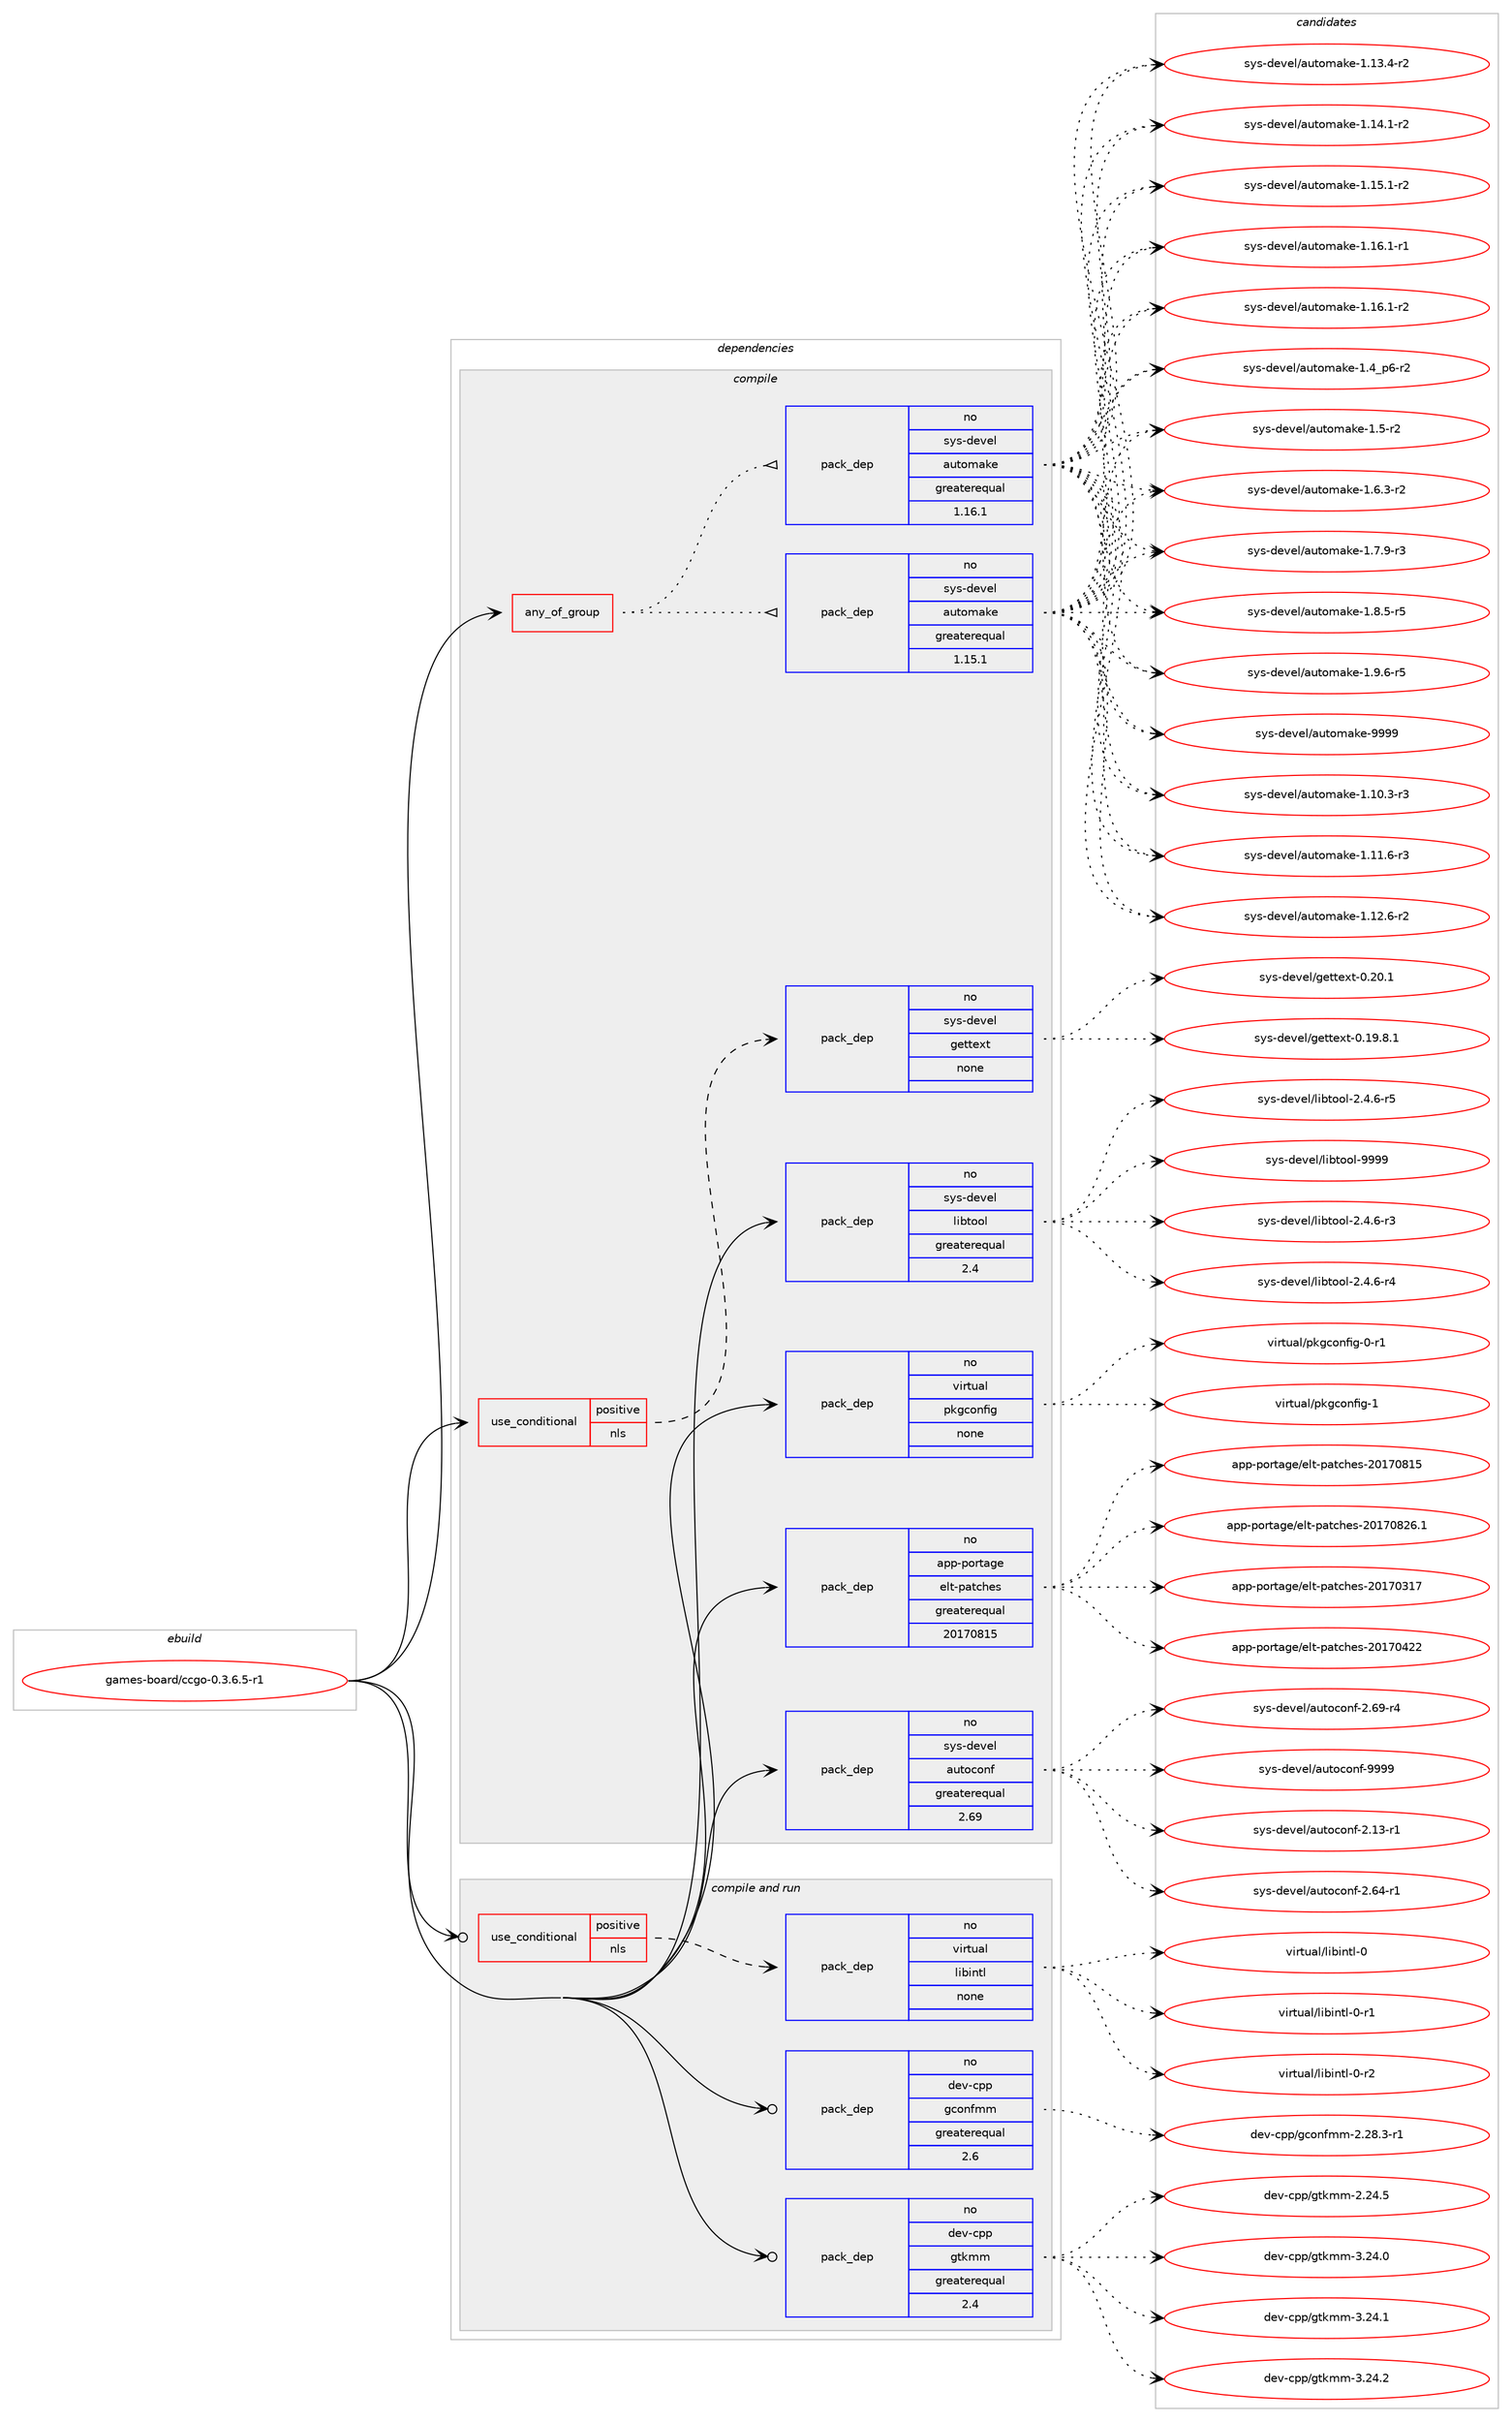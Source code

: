 digraph prolog {

# *************
# Graph options
# *************

newrank=true;
concentrate=true;
compound=true;
graph [rankdir=LR,fontname=Helvetica,fontsize=10,ranksep=1.5];#, ranksep=2.5, nodesep=0.2];
edge  [arrowhead=vee];
node  [fontname=Helvetica,fontsize=10];

# **********
# The ebuild
# **********

subgraph cluster_leftcol {
color=gray;
rank=same;
label=<<i>ebuild</i>>;
id [label="games-board/ccgo-0.3.6.5-r1", color=red, width=4, href="../games-board/ccgo-0.3.6.5-r1.svg"];
}

# ****************
# The dependencies
# ****************

subgraph cluster_midcol {
color=gray;
label=<<i>dependencies</i>>;
subgraph cluster_compile {
fillcolor="#eeeeee";
style=filled;
label=<<i>compile</i>>;
subgraph any11909 {
dependency737278 [label=<<TABLE BORDER="0" CELLBORDER="1" CELLSPACING="0" CELLPADDING="4"><TR><TD CELLPADDING="10">any_of_group</TD></TR></TABLE>>, shape=none, color=red];subgraph pack540768 {
dependency737279 [label=<<TABLE BORDER="0" CELLBORDER="1" CELLSPACING="0" CELLPADDING="4" WIDTH="220"><TR><TD ROWSPAN="6" CELLPADDING="30">pack_dep</TD></TR><TR><TD WIDTH="110">no</TD></TR><TR><TD>sys-devel</TD></TR><TR><TD>automake</TD></TR><TR><TD>greaterequal</TD></TR><TR><TD>1.16.1</TD></TR></TABLE>>, shape=none, color=blue];
}
dependency737278:e -> dependency737279:w [weight=20,style="dotted",arrowhead="oinv"];
subgraph pack540769 {
dependency737280 [label=<<TABLE BORDER="0" CELLBORDER="1" CELLSPACING="0" CELLPADDING="4" WIDTH="220"><TR><TD ROWSPAN="6" CELLPADDING="30">pack_dep</TD></TR><TR><TD WIDTH="110">no</TD></TR><TR><TD>sys-devel</TD></TR><TR><TD>automake</TD></TR><TR><TD>greaterequal</TD></TR><TR><TD>1.15.1</TD></TR></TABLE>>, shape=none, color=blue];
}
dependency737278:e -> dependency737280:w [weight=20,style="dotted",arrowhead="oinv"];
}
id:e -> dependency737278:w [weight=20,style="solid",arrowhead="vee"];
subgraph cond184222 {
dependency737281 [label=<<TABLE BORDER="0" CELLBORDER="1" CELLSPACING="0" CELLPADDING="4"><TR><TD ROWSPAN="3" CELLPADDING="10">use_conditional</TD></TR><TR><TD>positive</TD></TR><TR><TD>nls</TD></TR></TABLE>>, shape=none, color=red];
subgraph pack540770 {
dependency737282 [label=<<TABLE BORDER="0" CELLBORDER="1" CELLSPACING="0" CELLPADDING="4" WIDTH="220"><TR><TD ROWSPAN="6" CELLPADDING="30">pack_dep</TD></TR><TR><TD WIDTH="110">no</TD></TR><TR><TD>sys-devel</TD></TR><TR><TD>gettext</TD></TR><TR><TD>none</TD></TR><TR><TD></TD></TR></TABLE>>, shape=none, color=blue];
}
dependency737281:e -> dependency737282:w [weight=20,style="dashed",arrowhead="vee"];
}
id:e -> dependency737281:w [weight=20,style="solid",arrowhead="vee"];
subgraph pack540771 {
dependency737283 [label=<<TABLE BORDER="0" CELLBORDER="1" CELLSPACING="0" CELLPADDING="4" WIDTH="220"><TR><TD ROWSPAN="6" CELLPADDING="30">pack_dep</TD></TR><TR><TD WIDTH="110">no</TD></TR><TR><TD>app-portage</TD></TR><TR><TD>elt-patches</TD></TR><TR><TD>greaterequal</TD></TR><TR><TD>20170815</TD></TR></TABLE>>, shape=none, color=blue];
}
id:e -> dependency737283:w [weight=20,style="solid",arrowhead="vee"];
subgraph pack540772 {
dependency737284 [label=<<TABLE BORDER="0" CELLBORDER="1" CELLSPACING="0" CELLPADDING="4" WIDTH="220"><TR><TD ROWSPAN="6" CELLPADDING="30">pack_dep</TD></TR><TR><TD WIDTH="110">no</TD></TR><TR><TD>sys-devel</TD></TR><TR><TD>autoconf</TD></TR><TR><TD>greaterequal</TD></TR><TR><TD>2.69</TD></TR></TABLE>>, shape=none, color=blue];
}
id:e -> dependency737284:w [weight=20,style="solid",arrowhead="vee"];
subgraph pack540773 {
dependency737285 [label=<<TABLE BORDER="0" CELLBORDER="1" CELLSPACING="0" CELLPADDING="4" WIDTH="220"><TR><TD ROWSPAN="6" CELLPADDING="30">pack_dep</TD></TR><TR><TD WIDTH="110">no</TD></TR><TR><TD>sys-devel</TD></TR><TR><TD>libtool</TD></TR><TR><TD>greaterequal</TD></TR><TR><TD>2.4</TD></TR></TABLE>>, shape=none, color=blue];
}
id:e -> dependency737285:w [weight=20,style="solid",arrowhead="vee"];
subgraph pack540774 {
dependency737286 [label=<<TABLE BORDER="0" CELLBORDER="1" CELLSPACING="0" CELLPADDING="4" WIDTH="220"><TR><TD ROWSPAN="6" CELLPADDING="30">pack_dep</TD></TR><TR><TD WIDTH="110">no</TD></TR><TR><TD>virtual</TD></TR><TR><TD>pkgconfig</TD></TR><TR><TD>none</TD></TR><TR><TD></TD></TR></TABLE>>, shape=none, color=blue];
}
id:e -> dependency737286:w [weight=20,style="solid",arrowhead="vee"];
}
subgraph cluster_compileandrun {
fillcolor="#eeeeee";
style=filled;
label=<<i>compile and run</i>>;
subgraph cond184223 {
dependency737287 [label=<<TABLE BORDER="0" CELLBORDER="1" CELLSPACING="0" CELLPADDING="4"><TR><TD ROWSPAN="3" CELLPADDING="10">use_conditional</TD></TR><TR><TD>positive</TD></TR><TR><TD>nls</TD></TR></TABLE>>, shape=none, color=red];
subgraph pack540775 {
dependency737288 [label=<<TABLE BORDER="0" CELLBORDER="1" CELLSPACING="0" CELLPADDING="4" WIDTH="220"><TR><TD ROWSPAN="6" CELLPADDING="30">pack_dep</TD></TR><TR><TD WIDTH="110">no</TD></TR><TR><TD>virtual</TD></TR><TR><TD>libintl</TD></TR><TR><TD>none</TD></TR><TR><TD></TD></TR></TABLE>>, shape=none, color=blue];
}
dependency737287:e -> dependency737288:w [weight=20,style="dashed",arrowhead="vee"];
}
id:e -> dependency737287:w [weight=20,style="solid",arrowhead="odotvee"];
subgraph pack540776 {
dependency737289 [label=<<TABLE BORDER="0" CELLBORDER="1" CELLSPACING="0" CELLPADDING="4" WIDTH="220"><TR><TD ROWSPAN="6" CELLPADDING="30">pack_dep</TD></TR><TR><TD WIDTH="110">no</TD></TR><TR><TD>dev-cpp</TD></TR><TR><TD>gconfmm</TD></TR><TR><TD>greaterequal</TD></TR><TR><TD>2.6</TD></TR></TABLE>>, shape=none, color=blue];
}
id:e -> dependency737289:w [weight=20,style="solid",arrowhead="odotvee"];
subgraph pack540777 {
dependency737290 [label=<<TABLE BORDER="0" CELLBORDER="1" CELLSPACING="0" CELLPADDING="4" WIDTH="220"><TR><TD ROWSPAN="6" CELLPADDING="30">pack_dep</TD></TR><TR><TD WIDTH="110">no</TD></TR><TR><TD>dev-cpp</TD></TR><TR><TD>gtkmm</TD></TR><TR><TD>greaterequal</TD></TR><TR><TD>2.4</TD></TR></TABLE>>, shape=none, color=blue];
}
id:e -> dependency737290:w [weight=20,style="solid",arrowhead="odotvee"];
}
subgraph cluster_run {
fillcolor="#eeeeee";
style=filled;
label=<<i>run</i>>;
}
}

# **************
# The candidates
# **************

subgraph cluster_choices {
rank=same;
color=gray;
label=<<i>candidates</i>>;

subgraph choice540768 {
color=black;
nodesep=1;
choice11512111545100101118101108479711711611110997107101454946494846514511451 [label="sys-devel/automake-1.10.3-r3", color=red, width=4,href="../sys-devel/automake-1.10.3-r3.svg"];
choice11512111545100101118101108479711711611110997107101454946494946544511451 [label="sys-devel/automake-1.11.6-r3", color=red, width=4,href="../sys-devel/automake-1.11.6-r3.svg"];
choice11512111545100101118101108479711711611110997107101454946495046544511450 [label="sys-devel/automake-1.12.6-r2", color=red, width=4,href="../sys-devel/automake-1.12.6-r2.svg"];
choice11512111545100101118101108479711711611110997107101454946495146524511450 [label="sys-devel/automake-1.13.4-r2", color=red, width=4,href="../sys-devel/automake-1.13.4-r2.svg"];
choice11512111545100101118101108479711711611110997107101454946495246494511450 [label="sys-devel/automake-1.14.1-r2", color=red, width=4,href="../sys-devel/automake-1.14.1-r2.svg"];
choice11512111545100101118101108479711711611110997107101454946495346494511450 [label="sys-devel/automake-1.15.1-r2", color=red, width=4,href="../sys-devel/automake-1.15.1-r2.svg"];
choice11512111545100101118101108479711711611110997107101454946495446494511449 [label="sys-devel/automake-1.16.1-r1", color=red, width=4,href="../sys-devel/automake-1.16.1-r1.svg"];
choice11512111545100101118101108479711711611110997107101454946495446494511450 [label="sys-devel/automake-1.16.1-r2", color=red, width=4,href="../sys-devel/automake-1.16.1-r2.svg"];
choice115121115451001011181011084797117116111109971071014549465295112544511450 [label="sys-devel/automake-1.4_p6-r2", color=red, width=4,href="../sys-devel/automake-1.4_p6-r2.svg"];
choice11512111545100101118101108479711711611110997107101454946534511450 [label="sys-devel/automake-1.5-r2", color=red, width=4,href="../sys-devel/automake-1.5-r2.svg"];
choice115121115451001011181011084797117116111109971071014549465446514511450 [label="sys-devel/automake-1.6.3-r2", color=red, width=4,href="../sys-devel/automake-1.6.3-r2.svg"];
choice115121115451001011181011084797117116111109971071014549465546574511451 [label="sys-devel/automake-1.7.9-r3", color=red, width=4,href="../sys-devel/automake-1.7.9-r3.svg"];
choice115121115451001011181011084797117116111109971071014549465646534511453 [label="sys-devel/automake-1.8.5-r5", color=red, width=4,href="../sys-devel/automake-1.8.5-r5.svg"];
choice115121115451001011181011084797117116111109971071014549465746544511453 [label="sys-devel/automake-1.9.6-r5", color=red, width=4,href="../sys-devel/automake-1.9.6-r5.svg"];
choice115121115451001011181011084797117116111109971071014557575757 [label="sys-devel/automake-9999", color=red, width=4,href="../sys-devel/automake-9999.svg"];
dependency737279:e -> choice11512111545100101118101108479711711611110997107101454946494846514511451:w [style=dotted,weight="100"];
dependency737279:e -> choice11512111545100101118101108479711711611110997107101454946494946544511451:w [style=dotted,weight="100"];
dependency737279:e -> choice11512111545100101118101108479711711611110997107101454946495046544511450:w [style=dotted,weight="100"];
dependency737279:e -> choice11512111545100101118101108479711711611110997107101454946495146524511450:w [style=dotted,weight="100"];
dependency737279:e -> choice11512111545100101118101108479711711611110997107101454946495246494511450:w [style=dotted,weight="100"];
dependency737279:e -> choice11512111545100101118101108479711711611110997107101454946495346494511450:w [style=dotted,weight="100"];
dependency737279:e -> choice11512111545100101118101108479711711611110997107101454946495446494511449:w [style=dotted,weight="100"];
dependency737279:e -> choice11512111545100101118101108479711711611110997107101454946495446494511450:w [style=dotted,weight="100"];
dependency737279:e -> choice115121115451001011181011084797117116111109971071014549465295112544511450:w [style=dotted,weight="100"];
dependency737279:e -> choice11512111545100101118101108479711711611110997107101454946534511450:w [style=dotted,weight="100"];
dependency737279:e -> choice115121115451001011181011084797117116111109971071014549465446514511450:w [style=dotted,weight="100"];
dependency737279:e -> choice115121115451001011181011084797117116111109971071014549465546574511451:w [style=dotted,weight="100"];
dependency737279:e -> choice115121115451001011181011084797117116111109971071014549465646534511453:w [style=dotted,weight="100"];
dependency737279:e -> choice115121115451001011181011084797117116111109971071014549465746544511453:w [style=dotted,weight="100"];
dependency737279:e -> choice115121115451001011181011084797117116111109971071014557575757:w [style=dotted,weight="100"];
}
subgraph choice540769 {
color=black;
nodesep=1;
choice11512111545100101118101108479711711611110997107101454946494846514511451 [label="sys-devel/automake-1.10.3-r3", color=red, width=4,href="../sys-devel/automake-1.10.3-r3.svg"];
choice11512111545100101118101108479711711611110997107101454946494946544511451 [label="sys-devel/automake-1.11.6-r3", color=red, width=4,href="../sys-devel/automake-1.11.6-r3.svg"];
choice11512111545100101118101108479711711611110997107101454946495046544511450 [label="sys-devel/automake-1.12.6-r2", color=red, width=4,href="../sys-devel/automake-1.12.6-r2.svg"];
choice11512111545100101118101108479711711611110997107101454946495146524511450 [label="sys-devel/automake-1.13.4-r2", color=red, width=4,href="../sys-devel/automake-1.13.4-r2.svg"];
choice11512111545100101118101108479711711611110997107101454946495246494511450 [label="sys-devel/automake-1.14.1-r2", color=red, width=4,href="../sys-devel/automake-1.14.1-r2.svg"];
choice11512111545100101118101108479711711611110997107101454946495346494511450 [label="sys-devel/automake-1.15.1-r2", color=red, width=4,href="../sys-devel/automake-1.15.1-r2.svg"];
choice11512111545100101118101108479711711611110997107101454946495446494511449 [label="sys-devel/automake-1.16.1-r1", color=red, width=4,href="../sys-devel/automake-1.16.1-r1.svg"];
choice11512111545100101118101108479711711611110997107101454946495446494511450 [label="sys-devel/automake-1.16.1-r2", color=red, width=4,href="../sys-devel/automake-1.16.1-r2.svg"];
choice115121115451001011181011084797117116111109971071014549465295112544511450 [label="sys-devel/automake-1.4_p6-r2", color=red, width=4,href="../sys-devel/automake-1.4_p6-r2.svg"];
choice11512111545100101118101108479711711611110997107101454946534511450 [label="sys-devel/automake-1.5-r2", color=red, width=4,href="../sys-devel/automake-1.5-r2.svg"];
choice115121115451001011181011084797117116111109971071014549465446514511450 [label="sys-devel/automake-1.6.3-r2", color=red, width=4,href="../sys-devel/automake-1.6.3-r2.svg"];
choice115121115451001011181011084797117116111109971071014549465546574511451 [label="sys-devel/automake-1.7.9-r3", color=red, width=4,href="../sys-devel/automake-1.7.9-r3.svg"];
choice115121115451001011181011084797117116111109971071014549465646534511453 [label="sys-devel/automake-1.8.5-r5", color=red, width=4,href="../sys-devel/automake-1.8.5-r5.svg"];
choice115121115451001011181011084797117116111109971071014549465746544511453 [label="sys-devel/automake-1.9.6-r5", color=red, width=4,href="../sys-devel/automake-1.9.6-r5.svg"];
choice115121115451001011181011084797117116111109971071014557575757 [label="sys-devel/automake-9999", color=red, width=4,href="../sys-devel/automake-9999.svg"];
dependency737280:e -> choice11512111545100101118101108479711711611110997107101454946494846514511451:w [style=dotted,weight="100"];
dependency737280:e -> choice11512111545100101118101108479711711611110997107101454946494946544511451:w [style=dotted,weight="100"];
dependency737280:e -> choice11512111545100101118101108479711711611110997107101454946495046544511450:w [style=dotted,weight="100"];
dependency737280:e -> choice11512111545100101118101108479711711611110997107101454946495146524511450:w [style=dotted,weight="100"];
dependency737280:e -> choice11512111545100101118101108479711711611110997107101454946495246494511450:w [style=dotted,weight="100"];
dependency737280:e -> choice11512111545100101118101108479711711611110997107101454946495346494511450:w [style=dotted,weight="100"];
dependency737280:e -> choice11512111545100101118101108479711711611110997107101454946495446494511449:w [style=dotted,weight="100"];
dependency737280:e -> choice11512111545100101118101108479711711611110997107101454946495446494511450:w [style=dotted,weight="100"];
dependency737280:e -> choice115121115451001011181011084797117116111109971071014549465295112544511450:w [style=dotted,weight="100"];
dependency737280:e -> choice11512111545100101118101108479711711611110997107101454946534511450:w [style=dotted,weight="100"];
dependency737280:e -> choice115121115451001011181011084797117116111109971071014549465446514511450:w [style=dotted,weight="100"];
dependency737280:e -> choice115121115451001011181011084797117116111109971071014549465546574511451:w [style=dotted,weight="100"];
dependency737280:e -> choice115121115451001011181011084797117116111109971071014549465646534511453:w [style=dotted,weight="100"];
dependency737280:e -> choice115121115451001011181011084797117116111109971071014549465746544511453:w [style=dotted,weight="100"];
dependency737280:e -> choice115121115451001011181011084797117116111109971071014557575757:w [style=dotted,weight="100"];
}
subgraph choice540770 {
color=black;
nodesep=1;
choice1151211154510010111810110847103101116116101120116454846495746564649 [label="sys-devel/gettext-0.19.8.1", color=red, width=4,href="../sys-devel/gettext-0.19.8.1.svg"];
choice115121115451001011181011084710310111611610112011645484650484649 [label="sys-devel/gettext-0.20.1", color=red, width=4,href="../sys-devel/gettext-0.20.1.svg"];
dependency737282:e -> choice1151211154510010111810110847103101116116101120116454846495746564649:w [style=dotted,weight="100"];
dependency737282:e -> choice115121115451001011181011084710310111611610112011645484650484649:w [style=dotted,weight="100"];
}
subgraph choice540771 {
color=black;
nodesep=1;
choice97112112451121111141169710310147101108116451129711699104101115455048495548514955 [label="app-portage/elt-patches-20170317", color=red, width=4,href="../app-portage/elt-patches-20170317.svg"];
choice97112112451121111141169710310147101108116451129711699104101115455048495548525050 [label="app-portage/elt-patches-20170422", color=red, width=4,href="../app-portage/elt-patches-20170422.svg"];
choice97112112451121111141169710310147101108116451129711699104101115455048495548564953 [label="app-portage/elt-patches-20170815", color=red, width=4,href="../app-portage/elt-patches-20170815.svg"];
choice971121124511211111411697103101471011081164511297116991041011154550484955485650544649 [label="app-portage/elt-patches-20170826.1", color=red, width=4,href="../app-portage/elt-patches-20170826.1.svg"];
dependency737283:e -> choice97112112451121111141169710310147101108116451129711699104101115455048495548514955:w [style=dotted,weight="100"];
dependency737283:e -> choice97112112451121111141169710310147101108116451129711699104101115455048495548525050:w [style=dotted,weight="100"];
dependency737283:e -> choice97112112451121111141169710310147101108116451129711699104101115455048495548564953:w [style=dotted,weight="100"];
dependency737283:e -> choice971121124511211111411697103101471011081164511297116991041011154550484955485650544649:w [style=dotted,weight="100"];
}
subgraph choice540772 {
color=black;
nodesep=1;
choice1151211154510010111810110847971171161119911111010245504649514511449 [label="sys-devel/autoconf-2.13-r1", color=red, width=4,href="../sys-devel/autoconf-2.13-r1.svg"];
choice1151211154510010111810110847971171161119911111010245504654524511449 [label="sys-devel/autoconf-2.64-r1", color=red, width=4,href="../sys-devel/autoconf-2.64-r1.svg"];
choice1151211154510010111810110847971171161119911111010245504654574511452 [label="sys-devel/autoconf-2.69-r4", color=red, width=4,href="../sys-devel/autoconf-2.69-r4.svg"];
choice115121115451001011181011084797117116111991111101024557575757 [label="sys-devel/autoconf-9999", color=red, width=4,href="../sys-devel/autoconf-9999.svg"];
dependency737284:e -> choice1151211154510010111810110847971171161119911111010245504649514511449:w [style=dotted,weight="100"];
dependency737284:e -> choice1151211154510010111810110847971171161119911111010245504654524511449:w [style=dotted,weight="100"];
dependency737284:e -> choice1151211154510010111810110847971171161119911111010245504654574511452:w [style=dotted,weight="100"];
dependency737284:e -> choice115121115451001011181011084797117116111991111101024557575757:w [style=dotted,weight="100"];
}
subgraph choice540773 {
color=black;
nodesep=1;
choice1151211154510010111810110847108105981161111111084550465246544511451 [label="sys-devel/libtool-2.4.6-r3", color=red, width=4,href="../sys-devel/libtool-2.4.6-r3.svg"];
choice1151211154510010111810110847108105981161111111084550465246544511452 [label="sys-devel/libtool-2.4.6-r4", color=red, width=4,href="../sys-devel/libtool-2.4.6-r4.svg"];
choice1151211154510010111810110847108105981161111111084550465246544511453 [label="sys-devel/libtool-2.4.6-r5", color=red, width=4,href="../sys-devel/libtool-2.4.6-r5.svg"];
choice1151211154510010111810110847108105981161111111084557575757 [label="sys-devel/libtool-9999", color=red, width=4,href="../sys-devel/libtool-9999.svg"];
dependency737285:e -> choice1151211154510010111810110847108105981161111111084550465246544511451:w [style=dotted,weight="100"];
dependency737285:e -> choice1151211154510010111810110847108105981161111111084550465246544511452:w [style=dotted,weight="100"];
dependency737285:e -> choice1151211154510010111810110847108105981161111111084550465246544511453:w [style=dotted,weight="100"];
dependency737285:e -> choice1151211154510010111810110847108105981161111111084557575757:w [style=dotted,weight="100"];
}
subgraph choice540774 {
color=black;
nodesep=1;
choice11810511411611797108471121071039911111010210510345484511449 [label="virtual/pkgconfig-0-r1", color=red, width=4,href="../virtual/pkgconfig-0-r1.svg"];
choice1181051141161179710847112107103991111101021051034549 [label="virtual/pkgconfig-1", color=red, width=4,href="../virtual/pkgconfig-1.svg"];
dependency737286:e -> choice11810511411611797108471121071039911111010210510345484511449:w [style=dotted,weight="100"];
dependency737286:e -> choice1181051141161179710847112107103991111101021051034549:w [style=dotted,weight="100"];
}
subgraph choice540775 {
color=black;
nodesep=1;
choice1181051141161179710847108105981051101161084548 [label="virtual/libintl-0", color=red, width=4,href="../virtual/libintl-0.svg"];
choice11810511411611797108471081059810511011610845484511449 [label="virtual/libintl-0-r1", color=red, width=4,href="../virtual/libintl-0-r1.svg"];
choice11810511411611797108471081059810511011610845484511450 [label="virtual/libintl-0-r2", color=red, width=4,href="../virtual/libintl-0-r2.svg"];
dependency737288:e -> choice1181051141161179710847108105981051101161084548:w [style=dotted,weight="100"];
dependency737288:e -> choice11810511411611797108471081059810511011610845484511449:w [style=dotted,weight="100"];
dependency737288:e -> choice11810511411611797108471081059810511011610845484511450:w [style=dotted,weight="100"];
}
subgraph choice540776 {
color=black;
nodesep=1;
choice10010111845991121124710399111110102109109455046505646514511449 [label="dev-cpp/gconfmm-2.28.3-r1", color=red, width=4,href="../dev-cpp/gconfmm-2.28.3-r1.svg"];
dependency737289:e -> choice10010111845991121124710399111110102109109455046505646514511449:w [style=dotted,weight="100"];
}
subgraph choice540777 {
color=black;
nodesep=1;
choice10010111845991121124710311610710910945504650524653 [label="dev-cpp/gtkmm-2.24.5", color=red, width=4,href="../dev-cpp/gtkmm-2.24.5.svg"];
choice10010111845991121124710311610710910945514650524648 [label="dev-cpp/gtkmm-3.24.0", color=red, width=4,href="../dev-cpp/gtkmm-3.24.0.svg"];
choice10010111845991121124710311610710910945514650524649 [label="dev-cpp/gtkmm-3.24.1", color=red, width=4,href="../dev-cpp/gtkmm-3.24.1.svg"];
choice10010111845991121124710311610710910945514650524650 [label="dev-cpp/gtkmm-3.24.2", color=red, width=4,href="../dev-cpp/gtkmm-3.24.2.svg"];
dependency737290:e -> choice10010111845991121124710311610710910945504650524653:w [style=dotted,weight="100"];
dependency737290:e -> choice10010111845991121124710311610710910945514650524648:w [style=dotted,weight="100"];
dependency737290:e -> choice10010111845991121124710311610710910945514650524649:w [style=dotted,weight="100"];
dependency737290:e -> choice10010111845991121124710311610710910945514650524650:w [style=dotted,weight="100"];
}
}

}
